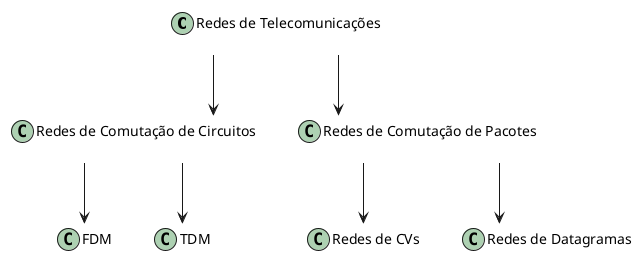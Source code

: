 @startuml
skinparam defaultFontName Arial
skinparam linetype ortho
skinparam shadowing false
skinparam BackgroundColor white
skinparam class {
    BackgroundColor #E1E1F2  // Cor suave de fundo
    BorderColor #4B236E  // Roxo escuro para bordas
    FontColor black
    RoundCorner 10
}

class "Redes de Telecomunicações" as Telecom {
}

class "Redes de Comutação de Circuitos" as RCC {
}

class "Redes de Comutação de Pacotes" as RCP {
}

class "FDM" as FDM {
}

class "TDM" as TDM {
}

class "Redes de CVs" as RCV {
}

class "Redes de Datagramas" as RDG {
}

Telecom -down-> RCC
Telecom -down-> RCP

RCC -down-> FDM
RCC -down-> TDM

RCP -down-> RCV
RCP -down-> RDG

@enduml
